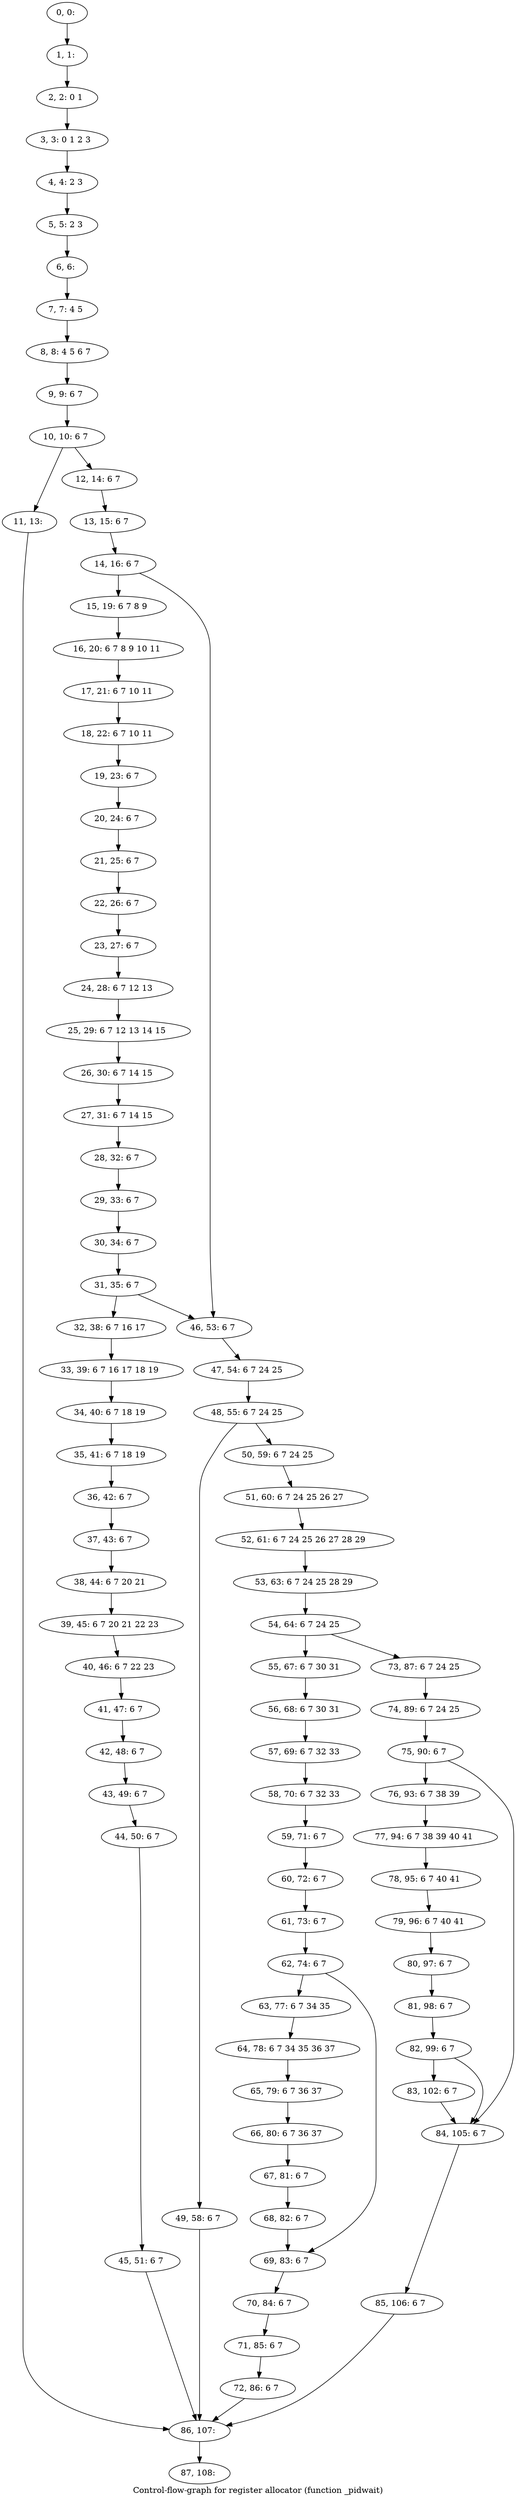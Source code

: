 digraph G {
graph [label="Control-flow-graph for register allocator (function _pidwait)"]
0[label="0, 0: "];
1[label="1, 1: "];
2[label="2, 2: 0 1 "];
3[label="3, 3: 0 1 2 3 "];
4[label="4, 4: 2 3 "];
5[label="5, 5: 2 3 "];
6[label="6, 6: "];
7[label="7, 7: 4 5 "];
8[label="8, 8: 4 5 6 7 "];
9[label="9, 9: 6 7 "];
10[label="10, 10: 6 7 "];
11[label="11, 13: "];
12[label="12, 14: 6 7 "];
13[label="13, 15: 6 7 "];
14[label="14, 16: 6 7 "];
15[label="15, 19: 6 7 8 9 "];
16[label="16, 20: 6 7 8 9 10 11 "];
17[label="17, 21: 6 7 10 11 "];
18[label="18, 22: 6 7 10 11 "];
19[label="19, 23: 6 7 "];
20[label="20, 24: 6 7 "];
21[label="21, 25: 6 7 "];
22[label="22, 26: 6 7 "];
23[label="23, 27: 6 7 "];
24[label="24, 28: 6 7 12 13 "];
25[label="25, 29: 6 7 12 13 14 15 "];
26[label="26, 30: 6 7 14 15 "];
27[label="27, 31: 6 7 14 15 "];
28[label="28, 32: 6 7 "];
29[label="29, 33: 6 7 "];
30[label="30, 34: 6 7 "];
31[label="31, 35: 6 7 "];
32[label="32, 38: 6 7 16 17 "];
33[label="33, 39: 6 7 16 17 18 19 "];
34[label="34, 40: 6 7 18 19 "];
35[label="35, 41: 6 7 18 19 "];
36[label="36, 42: 6 7 "];
37[label="37, 43: 6 7 "];
38[label="38, 44: 6 7 20 21 "];
39[label="39, 45: 6 7 20 21 22 23 "];
40[label="40, 46: 6 7 22 23 "];
41[label="41, 47: 6 7 "];
42[label="42, 48: 6 7 "];
43[label="43, 49: 6 7 "];
44[label="44, 50: 6 7 "];
45[label="45, 51: 6 7 "];
46[label="46, 53: 6 7 "];
47[label="47, 54: 6 7 24 25 "];
48[label="48, 55: 6 7 24 25 "];
49[label="49, 58: 6 7 "];
50[label="50, 59: 6 7 24 25 "];
51[label="51, 60: 6 7 24 25 26 27 "];
52[label="52, 61: 6 7 24 25 26 27 28 29 "];
53[label="53, 63: 6 7 24 25 28 29 "];
54[label="54, 64: 6 7 24 25 "];
55[label="55, 67: 6 7 30 31 "];
56[label="56, 68: 6 7 30 31 "];
57[label="57, 69: 6 7 32 33 "];
58[label="58, 70: 6 7 32 33 "];
59[label="59, 71: 6 7 "];
60[label="60, 72: 6 7 "];
61[label="61, 73: 6 7 "];
62[label="62, 74: 6 7 "];
63[label="63, 77: 6 7 34 35 "];
64[label="64, 78: 6 7 34 35 36 37 "];
65[label="65, 79: 6 7 36 37 "];
66[label="66, 80: 6 7 36 37 "];
67[label="67, 81: 6 7 "];
68[label="68, 82: 6 7 "];
69[label="69, 83: 6 7 "];
70[label="70, 84: 6 7 "];
71[label="71, 85: 6 7 "];
72[label="72, 86: 6 7 "];
73[label="73, 87: 6 7 24 25 "];
74[label="74, 89: 6 7 24 25 "];
75[label="75, 90: 6 7 "];
76[label="76, 93: 6 7 38 39 "];
77[label="77, 94: 6 7 38 39 40 41 "];
78[label="78, 95: 6 7 40 41 "];
79[label="79, 96: 6 7 40 41 "];
80[label="80, 97: 6 7 "];
81[label="81, 98: 6 7 "];
82[label="82, 99: 6 7 "];
83[label="83, 102: 6 7 "];
84[label="84, 105: 6 7 "];
85[label="85, 106: 6 7 "];
86[label="86, 107: "];
87[label="87, 108: "];
0->1 ;
1->2 ;
2->3 ;
3->4 ;
4->5 ;
5->6 ;
6->7 ;
7->8 ;
8->9 ;
9->10 ;
10->11 ;
10->12 ;
11->86 ;
12->13 ;
13->14 ;
14->15 ;
14->46 ;
15->16 ;
16->17 ;
17->18 ;
18->19 ;
19->20 ;
20->21 ;
21->22 ;
22->23 ;
23->24 ;
24->25 ;
25->26 ;
26->27 ;
27->28 ;
28->29 ;
29->30 ;
30->31 ;
31->32 ;
31->46 ;
32->33 ;
33->34 ;
34->35 ;
35->36 ;
36->37 ;
37->38 ;
38->39 ;
39->40 ;
40->41 ;
41->42 ;
42->43 ;
43->44 ;
44->45 ;
45->86 ;
46->47 ;
47->48 ;
48->49 ;
48->50 ;
49->86 ;
50->51 ;
51->52 ;
52->53 ;
53->54 ;
54->55 ;
54->73 ;
55->56 ;
56->57 ;
57->58 ;
58->59 ;
59->60 ;
60->61 ;
61->62 ;
62->63 ;
62->69 ;
63->64 ;
64->65 ;
65->66 ;
66->67 ;
67->68 ;
68->69 ;
69->70 ;
70->71 ;
71->72 ;
72->86 ;
73->74 ;
74->75 ;
75->76 ;
75->84 ;
76->77 ;
77->78 ;
78->79 ;
79->80 ;
80->81 ;
81->82 ;
82->83 ;
82->84 ;
83->84 ;
84->85 ;
85->86 ;
86->87 ;
}
